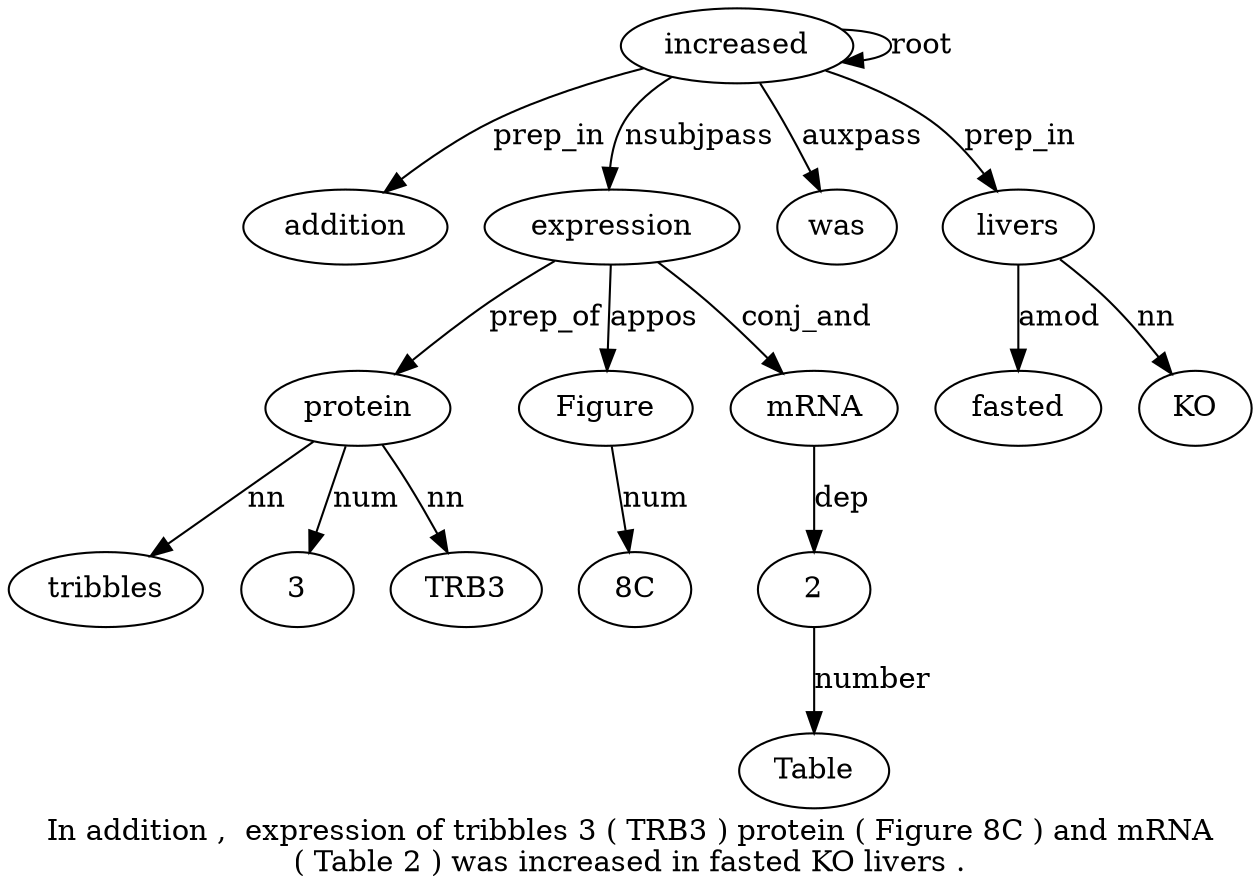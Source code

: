 digraph "In addition ,  expression of tribbles 3 ( TRB3 ) protein ( Figure 8C ) and mRNA ( Table 2 ) was increased in fasted KO livers ." {
label="In addition ,  expression of tribbles 3 ( TRB3 ) protein ( Figure 8C ) and mRNA
( Table 2 ) was increased in fasted KO livers .";
increased23 [style=filled, fillcolor=white, label=increased];
addition2 [style=filled, fillcolor=white, label=addition];
increased23 -> addition2  [label=prep_in];
expression4 [style=filled, fillcolor=white, label=expression];
increased23 -> expression4  [label=nsubjpass];
protein11 [style=filled, fillcolor=white, label=protein];
tribbles6 [style=filled, fillcolor=white, label=tribbles];
protein11 -> tribbles6  [label=nn];
37 [style=filled, fillcolor=white, label=3];
protein11 -> 37  [label=num];
TRB39 [style=filled, fillcolor=white, label=TRB3];
protein11 -> TRB39  [label=nn];
expression4 -> protein11  [label=prep_of];
Figure13 [style=filled, fillcolor=white, label=Figure];
expression4 -> Figure13  [label=appos];
"8C14" [style=filled, fillcolor=white, label="8C"];
Figure13 -> "8C14"  [label=num];
mRNA17 [style=filled, fillcolor=white, label=mRNA];
expression4 -> mRNA17  [label=conj_and];
220 [style=filled, fillcolor=white, label=2];
Table19 [style=filled, fillcolor=white, label=Table];
220 -> Table19  [label=number];
mRNA17 -> 220  [label=dep];
was22 [style=filled, fillcolor=white, label=was];
increased23 -> was22  [label=auxpass];
increased23 -> increased23  [label=root];
livers27 [style=filled, fillcolor=white, label=livers];
fasted25 [style=filled, fillcolor=white, label=fasted];
livers27 -> fasted25  [label=amod];
KO26 [style=filled, fillcolor=white, label=KO];
livers27 -> KO26  [label=nn];
increased23 -> livers27  [label=prep_in];
}

